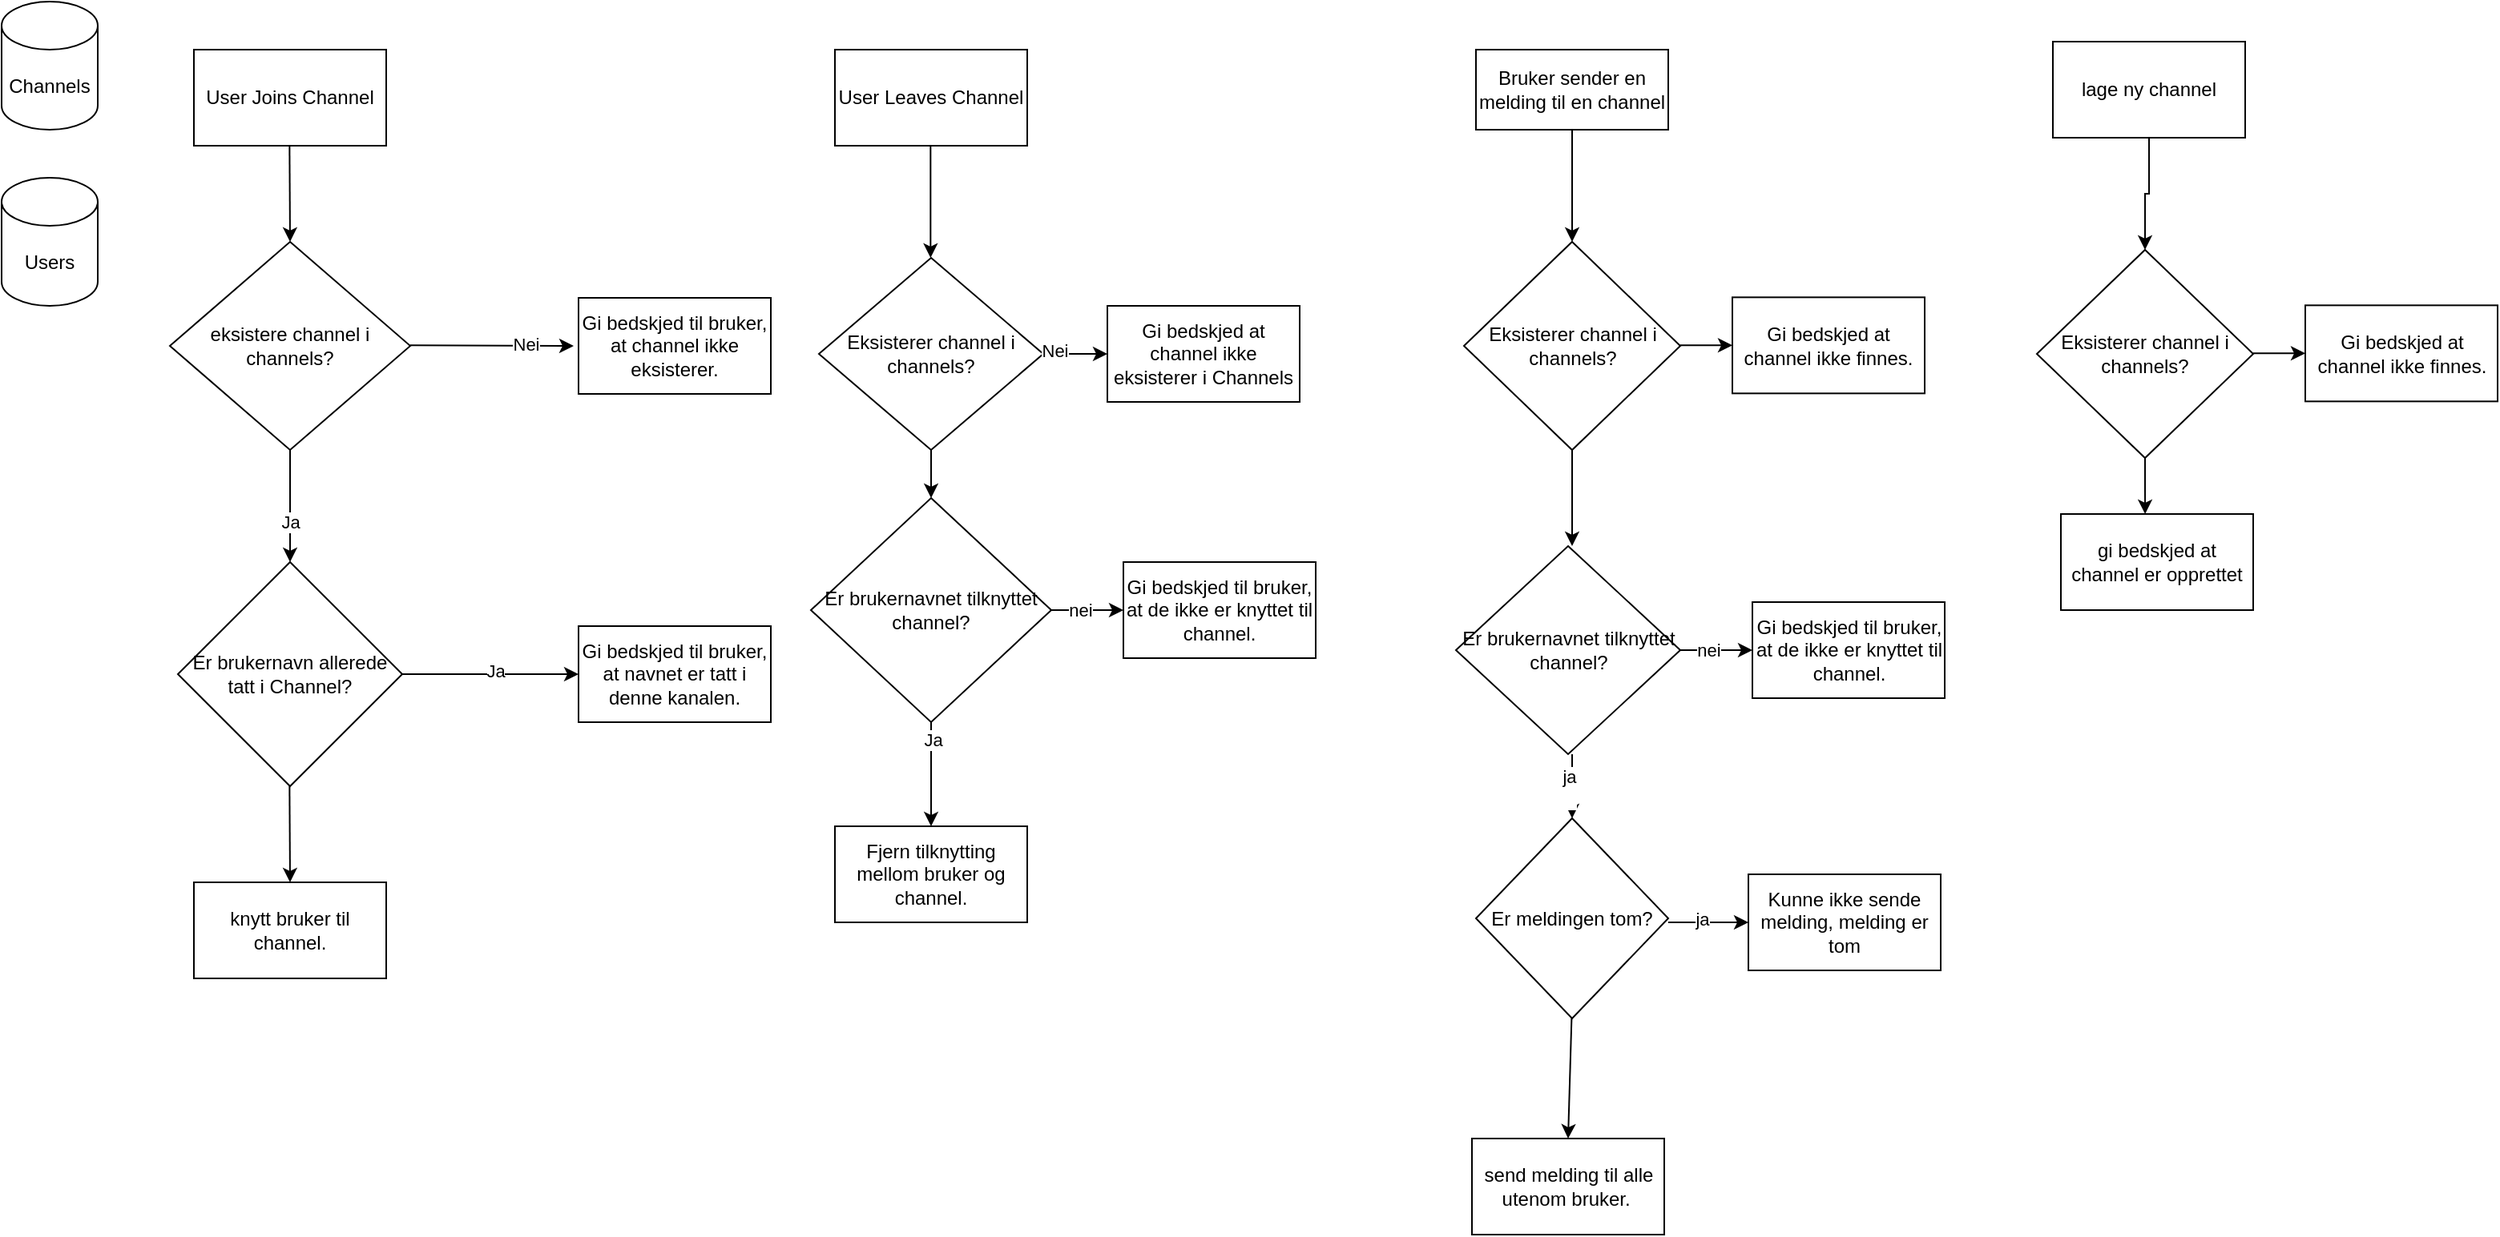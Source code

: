 <mxfile version="28.2.5" pages="8">
  <diagram id="C5RBs43oDa-KdzZeNtuy" name="grov skisse">
    <mxGraphModel dx="1019" dy="622" grid="1" gridSize="10" guides="1" tooltips="1" connect="1" arrows="1" fold="1" page="1" pageScale="1" pageWidth="827" pageHeight="1169" math="0" shadow="0">
      <root>
        <mxCell id="WIyWlLk6GJQsqaUBKTNV-0" />
        <mxCell id="WIyWlLk6GJQsqaUBKTNV-1" parent="WIyWlLk6GJQsqaUBKTNV-0" />
        <mxCell id="3oUfDyNqFSqGQM5KWP2C-1" value="Channels" style="shape=cylinder3;whiteSpace=wrap;html=1;boundedLbl=1;backgroundOutline=1;size=15;" vertex="1" parent="WIyWlLk6GJQsqaUBKTNV-1">
          <mxGeometry x="40" y="10" width="60" height="80" as="geometry" />
        </mxCell>
        <mxCell id="3oUfDyNqFSqGQM5KWP2C-2" value="Users" style="shape=cylinder3;whiteSpace=wrap;html=1;boundedLbl=1;backgroundOutline=1;size=15;" vertex="1" parent="WIyWlLk6GJQsqaUBKTNV-1">
          <mxGeometry x="40" y="120" width="60" height="80" as="geometry" />
        </mxCell>
        <mxCell id="3oUfDyNqFSqGQM5KWP2C-3" value="User Joins Channel" style="rounded=0;whiteSpace=wrap;html=1;" vertex="1" parent="WIyWlLk6GJQsqaUBKTNV-1">
          <mxGeometry x="160" y="40" width="120" height="60" as="geometry" />
        </mxCell>
        <mxCell id="3oUfDyNqFSqGQM5KWP2C-4" value="" style="endArrow=classic;html=1;rounded=0;" edge="1" parent="WIyWlLk6GJQsqaUBKTNV-1">
          <mxGeometry width="50" height="50" relative="1" as="geometry">
            <mxPoint x="219.67" y="100" as="sourcePoint" />
            <mxPoint x="220" y="160" as="targetPoint" />
          </mxGeometry>
        </mxCell>
        <mxCell id="3oUfDyNqFSqGQM5KWP2C-5" value="eksistere channel i channels?" style="rhombus;whiteSpace=wrap;html=1;" vertex="1" parent="WIyWlLk6GJQsqaUBKTNV-1">
          <mxGeometry x="145" y="160" width="150" height="130" as="geometry" />
        </mxCell>
        <mxCell id="3oUfDyNqFSqGQM5KWP2C-6" value="Gi bedskjed til bruker, at channel ikke eksisterer." style="rounded=0;whiteSpace=wrap;html=1;" vertex="1" parent="WIyWlLk6GJQsqaUBKTNV-1">
          <mxGeometry x="400" y="195" width="120" height="60" as="geometry" />
        </mxCell>
        <mxCell id="3oUfDyNqFSqGQM5KWP2C-7" value="" style="endArrow=classic;html=1;rounded=0;entryX=-0.025;entryY=0.589;entryDx=0;entryDy=0;entryPerimeter=0;" edge="1" parent="WIyWlLk6GJQsqaUBKTNV-1">
          <mxGeometry width="50" height="50" relative="1" as="geometry">
            <mxPoint x="295" y="224.67" as="sourcePoint" />
            <mxPoint x="397" y="225.01" as="targetPoint" />
          </mxGeometry>
        </mxCell>
        <mxCell id="3oUfDyNqFSqGQM5KWP2C-8" value="Nei" style="edgeLabel;html=1;align=center;verticalAlign=middle;resizable=0;points=[];" vertex="1" connectable="0" parent="3oUfDyNqFSqGQM5KWP2C-7">
          <mxGeometry x="0.399" y="1" relative="1" as="geometry">
            <mxPoint as="offset" />
          </mxGeometry>
        </mxCell>
        <mxCell id="3oUfDyNqFSqGQM5KWP2C-9" value="" style="endArrow=classic;html=1;rounded=0;exitX=0.5;exitY=1;exitDx=0;exitDy=0;" edge="1" parent="WIyWlLk6GJQsqaUBKTNV-1" source="3oUfDyNqFSqGQM5KWP2C-5">
          <mxGeometry width="50" height="50" relative="1" as="geometry">
            <mxPoint x="230" y="380" as="sourcePoint" />
            <mxPoint x="220" y="360" as="targetPoint" />
          </mxGeometry>
        </mxCell>
        <mxCell id="3oUfDyNqFSqGQM5KWP2C-10" value="Ja" style="edgeLabel;html=1;align=center;verticalAlign=middle;resizable=0;points=[];" vertex="1" connectable="0" parent="3oUfDyNqFSqGQM5KWP2C-9">
          <mxGeometry x="0.286" relative="1" as="geometry">
            <mxPoint as="offset" />
          </mxGeometry>
        </mxCell>
        <mxCell id="3oUfDyNqFSqGQM5KWP2C-11" value="Er brukernavn allerede tatt i Channel?" style="rhombus;whiteSpace=wrap;html=1;" vertex="1" parent="WIyWlLk6GJQsqaUBKTNV-1">
          <mxGeometry x="150" y="360" width="140" height="140" as="geometry" />
        </mxCell>
        <mxCell id="3oUfDyNqFSqGQM5KWP2C-12" value="" style="endArrow=classic;html=1;rounded=0;" edge="1" parent="WIyWlLk6GJQsqaUBKTNV-1" target="3oUfDyNqFSqGQM5KWP2C-13">
          <mxGeometry width="50" height="50" relative="1" as="geometry">
            <mxPoint x="290" y="430" as="sourcePoint" />
            <mxPoint x="400" y="430" as="targetPoint" />
          </mxGeometry>
        </mxCell>
        <mxCell id="3oUfDyNqFSqGQM5KWP2C-14" value="Ja" style="edgeLabel;html=1;align=center;verticalAlign=middle;resizable=0;points=[];" vertex="1" connectable="0" parent="3oUfDyNqFSqGQM5KWP2C-12">
          <mxGeometry x="0.049" y="2" relative="1" as="geometry">
            <mxPoint as="offset" />
          </mxGeometry>
        </mxCell>
        <mxCell id="3oUfDyNqFSqGQM5KWP2C-13" value="Gi bedskjed til bruker, at navnet er tatt i denne kanalen." style="rounded=0;whiteSpace=wrap;html=1;" vertex="1" parent="WIyWlLk6GJQsqaUBKTNV-1">
          <mxGeometry x="400" y="400" width="120" height="60" as="geometry" />
        </mxCell>
        <mxCell id="3oUfDyNqFSqGQM5KWP2C-15" value="" style="endArrow=classic;html=1;rounded=0;" edge="1" parent="WIyWlLk6GJQsqaUBKTNV-1">
          <mxGeometry width="50" height="50" relative="1" as="geometry">
            <mxPoint x="219.67" y="500" as="sourcePoint" />
            <mxPoint x="220" y="560" as="targetPoint" />
          </mxGeometry>
        </mxCell>
        <mxCell id="3oUfDyNqFSqGQM5KWP2C-16" value="knytt bruker til channel." style="rounded=0;whiteSpace=wrap;html=1;" vertex="1" parent="WIyWlLk6GJQsqaUBKTNV-1">
          <mxGeometry x="160" y="560" width="120" height="60" as="geometry" />
        </mxCell>
        <mxCell id="3oUfDyNqFSqGQM5KWP2C-17" value="User Leaves Channel" style="rounded=0;whiteSpace=wrap;html=1;" vertex="1" parent="WIyWlLk6GJQsqaUBKTNV-1">
          <mxGeometry x="560" y="40" width="120" height="60" as="geometry" />
        </mxCell>
        <mxCell id="3oUfDyNqFSqGQM5KWP2C-18" value="" style="endArrow=classic;html=1;rounded=0;" edge="1" parent="WIyWlLk6GJQsqaUBKTNV-1">
          <mxGeometry width="50" height="50" relative="1" as="geometry">
            <mxPoint x="619.67" y="100" as="sourcePoint" />
            <mxPoint x="619.67" y="170" as="targetPoint" />
          </mxGeometry>
        </mxCell>
        <mxCell id="3oUfDyNqFSqGQM5KWP2C-19" value="Eksisterer channel i channels?" style="rhombus;whiteSpace=wrap;html=1;" vertex="1" parent="WIyWlLk6GJQsqaUBKTNV-1">
          <mxGeometry x="550" y="170" width="140" height="120" as="geometry" />
        </mxCell>
        <mxCell id="3oUfDyNqFSqGQM5KWP2C-20" value="" style="endArrow=classic;html=1;rounded=0;" edge="1" parent="WIyWlLk6GJQsqaUBKTNV-1" target="3oUfDyNqFSqGQM5KWP2C-21">
          <mxGeometry width="50" height="50" relative="1" as="geometry">
            <mxPoint x="690" y="230" as="sourcePoint" />
            <mxPoint x="790" y="230" as="targetPoint" />
          </mxGeometry>
        </mxCell>
        <mxCell id="3oUfDyNqFSqGQM5KWP2C-22" value="Nei" style="edgeLabel;html=1;align=center;verticalAlign=middle;resizable=0;points=[];" vertex="1" connectable="0" parent="3oUfDyNqFSqGQM5KWP2C-20">
          <mxGeometry x="-0.683" y="2" relative="1" as="geometry">
            <mxPoint as="offset" />
          </mxGeometry>
        </mxCell>
        <mxCell id="3oUfDyNqFSqGQM5KWP2C-21" value="Gi bedskjed at channel ikke eksisterer i Channels" style="rounded=0;whiteSpace=wrap;html=1;" vertex="1" parent="WIyWlLk6GJQsqaUBKTNV-1">
          <mxGeometry x="730" y="200" width="120" height="60" as="geometry" />
        </mxCell>
        <mxCell id="3oUfDyNqFSqGQM5KWP2C-23" value="" style="endArrow=classic;html=1;rounded=0;" edge="1" parent="WIyWlLk6GJQsqaUBKTNV-1" target="3oUfDyNqFSqGQM5KWP2C-24">
          <mxGeometry width="50" height="50" relative="1" as="geometry">
            <mxPoint x="620" y="290" as="sourcePoint" />
            <mxPoint x="620" y="350" as="targetPoint" />
          </mxGeometry>
        </mxCell>
        <mxCell id="3oUfDyNqFSqGQM5KWP2C-24" value="Er brukernavnet tilknyttet channel?" style="rhombus;whiteSpace=wrap;html=1;" vertex="1" parent="WIyWlLk6GJQsqaUBKTNV-1">
          <mxGeometry x="545" y="320" width="150" height="140" as="geometry" />
        </mxCell>
        <mxCell id="3oUfDyNqFSqGQM5KWP2C-25" value="" style="endArrow=classic;html=1;rounded=0;" edge="1" parent="WIyWlLk6GJQsqaUBKTNV-1" target="3oUfDyNqFSqGQM5KWP2C-26">
          <mxGeometry width="50" height="50" relative="1" as="geometry">
            <mxPoint x="695" y="390" as="sourcePoint" />
            <mxPoint x="760" y="390" as="targetPoint" />
          </mxGeometry>
        </mxCell>
        <mxCell id="3oUfDyNqFSqGQM5KWP2C-29" value="nei" style="edgeLabel;html=1;align=center;verticalAlign=middle;resizable=0;points=[];" vertex="1" connectable="0" parent="3oUfDyNqFSqGQM5KWP2C-25">
          <mxGeometry x="-0.23" relative="1" as="geometry">
            <mxPoint as="offset" />
          </mxGeometry>
        </mxCell>
        <mxCell id="3oUfDyNqFSqGQM5KWP2C-26" value="Gi bedskjed til bruker, at de ikke er knyttet til channel." style="rounded=0;whiteSpace=wrap;html=1;" vertex="1" parent="WIyWlLk6GJQsqaUBKTNV-1">
          <mxGeometry x="740" y="360" width="120" height="60" as="geometry" />
        </mxCell>
        <mxCell id="3oUfDyNqFSqGQM5KWP2C-30" value="" style="endArrow=classic;html=1;rounded=0;" edge="1" parent="WIyWlLk6GJQsqaUBKTNV-1" target="3oUfDyNqFSqGQM5KWP2C-31">
          <mxGeometry width="50" height="50" relative="1" as="geometry">
            <mxPoint x="620" y="460" as="sourcePoint" />
            <mxPoint x="620" y="510" as="targetPoint" />
          </mxGeometry>
        </mxCell>
        <mxCell id="3oUfDyNqFSqGQM5KWP2C-33" value="&lt;div&gt;Ja&lt;/div&gt;" style="edgeLabel;html=1;align=center;verticalAlign=middle;resizable=0;points=[];" vertex="1" connectable="0" parent="3oUfDyNqFSqGQM5KWP2C-30">
          <mxGeometry x="-0.661" y="1" relative="1" as="geometry">
            <mxPoint as="offset" />
          </mxGeometry>
        </mxCell>
        <mxCell id="3oUfDyNqFSqGQM5KWP2C-31" value="Fjern tilknytting mellom bruker og channel." style="rounded=0;whiteSpace=wrap;html=1;" vertex="1" parent="WIyWlLk6GJQsqaUBKTNV-1">
          <mxGeometry x="560" y="525" width="120" height="60" as="geometry" />
        </mxCell>
        <mxCell id="3oUfDyNqFSqGQM5KWP2C-34" value="Bruker sender en melding til en channel" style="rounded=0;whiteSpace=wrap;html=1;" vertex="1" parent="WIyWlLk6GJQsqaUBKTNV-1">
          <mxGeometry x="960" y="40" width="120" height="50" as="geometry" />
        </mxCell>
        <mxCell id="3oUfDyNqFSqGQM5KWP2C-35" value="Eksisterer channel i channels?" style="rhombus;whiteSpace=wrap;html=1;" vertex="1" parent="WIyWlLk6GJQsqaUBKTNV-1">
          <mxGeometry x="952.5" y="160" width="135" height="130" as="geometry" />
        </mxCell>
        <mxCell id="3oUfDyNqFSqGQM5KWP2C-38" value="" style="endArrow=classic;html=1;rounded=0;entryX=0.5;entryY=0;entryDx=0;entryDy=0;" edge="1" parent="WIyWlLk6GJQsqaUBKTNV-1" target="3oUfDyNqFSqGQM5KWP2C-35">
          <mxGeometry width="50" height="50" relative="1" as="geometry">
            <mxPoint x="1020" y="90" as="sourcePoint" />
            <mxPoint x="1070" y="40" as="targetPoint" />
          </mxGeometry>
        </mxCell>
        <mxCell id="3oUfDyNqFSqGQM5KWP2C-39" value="" style="endArrow=classic;html=1;rounded=0;" edge="1" parent="WIyWlLk6GJQsqaUBKTNV-1" target="3oUfDyNqFSqGQM5KWP2C-40">
          <mxGeometry width="50" height="50" relative="1" as="geometry">
            <mxPoint x="1087.5" y="224.67" as="sourcePoint" />
            <mxPoint x="1180" y="224.67" as="targetPoint" />
          </mxGeometry>
        </mxCell>
        <mxCell id="3oUfDyNqFSqGQM5KWP2C-40" value="Gi bedskjed at channel ikke finnes." style="rounded=0;whiteSpace=wrap;html=1;" vertex="1" parent="WIyWlLk6GJQsqaUBKTNV-1">
          <mxGeometry x="1120" y="194.67" width="120" height="60" as="geometry" />
        </mxCell>
        <mxCell id="3oUfDyNqFSqGQM5KWP2C-42" value="Er brukernavnet tilknyttet channel?" style="rhombus;whiteSpace=wrap;html=1;" vertex="1" parent="WIyWlLk6GJQsqaUBKTNV-1">
          <mxGeometry x="947.5" y="350" width="140" height="130" as="geometry" />
        </mxCell>
        <mxCell id="3oUfDyNqFSqGQM5KWP2C-43" value="" style="endArrow=classic;html=1;rounded=0;" edge="1" parent="WIyWlLk6GJQsqaUBKTNV-1">
          <mxGeometry width="50" height="50" relative="1" as="geometry">
            <mxPoint x="1020" y="290" as="sourcePoint" />
            <mxPoint x="1020" y="350" as="targetPoint" />
          </mxGeometry>
        </mxCell>
        <mxCell id="3oUfDyNqFSqGQM5KWP2C-44" value="" style="endArrow=classic;html=1;rounded=0;" edge="1" parent="WIyWlLk6GJQsqaUBKTNV-1" target="3oUfDyNqFSqGQM5KWP2C-46">
          <mxGeometry width="50" height="50" relative="1" as="geometry">
            <mxPoint x="1087.5" y="415" as="sourcePoint" />
            <mxPoint x="1152.5" y="415" as="targetPoint" />
          </mxGeometry>
        </mxCell>
        <mxCell id="3oUfDyNqFSqGQM5KWP2C-45" value="nei" style="edgeLabel;html=1;align=center;verticalAlign=middle;resizable=0;points=[];" vertex="1" connectable="0" parent="3oUfDyNqFSqGQM5KWP2C-44">
          <mxGeometry x="-0.23" relative="1" as="geometry">
            <mxPoint as="offset" />
          </mxGeometry>
        </mxCell>
        <mxCell id="3oUfDyNqFSqGQM5KWP2C-46" value="Gi bedskjed til bruker, at de ikke er knyttet til channel." style="rounded=0;whiteSpace=wrap;html=1;" vertex="1" parent="WIyWlLk6GJQsqaUBKTNV-1">
          <mxGeometry x="1132.5" y="385" width="120" height="60" as="geometry" />
        </mxCell>
        <mxCell id="3oUfDyNqFSqGQM5KWP2C-47" value="Er meldingen tom?" style="rhombus;whiteSpace=wrap;html=1;" vertex="1" parent="WIyWlLk6GJQsqaUBKTNV-1">
          <mxGeometry x="960" y="520" width="120" height="125" as="geometry" />
        </mxCell>
        <mxCell id="3oUfDyNqFSqGQM5KWP2C-48" value="" style="endArrow=classic;html=1;rounded=0;" edge="1" parent="WIyWlLk6GJQsqaUBKTNV-1" target="3oUfDyNqFSqGQM5KWP2C-49">
          <mxGeometry width="50" height="50" relative="1" as="geometry">
            <mxPoint x="1080" y="585" as="sourcePoint" />
            <mxPoint x="1130" y="585" as="targetPoint" />
          </mxGeometry>
        </mxCell>
        <mxCell id="3oUfDyNqFSqGQM5KWP2C-50" value="ja" style="edgeLabel;html=1;align=center;verticalAlign=middle;resizable=0;points=[];" vertex="1" connectable="0" parent="3oUfDyNqFSqGQM5KWP2C-48">
          <mxGeometry x="-0.187" y="2" relative="1" as="geometry">
            <mxPoint as="offset" />
          </mxGeometry>
        </mxCell>
        <mxCell id="3oUfDyNqFSqGQM5KWP2C-49" value="Kunne ikke sende melding, melding er tom" style="rounded=0;whiteSpace=wrap;html=1;" vertex="1" parent="WIyWlLk6GJQsqaUBKTNV-1">
          <mxGeometry x="1130" y="555" width="120" height="60" as="geometry" />
        </mxCell>
        <mxCell id="3oUfDyNqFSqGQM5KWP2C-51" value="" style="endArrow=classic;html=1;rounded=0;entryX=0.5;entryY=0;entryDx=0;entryDy=0;" edge="1" parent="WIyWlLk6GJQsqaUBKTNV-1" target="3oUfDyNqFSqGQM5KWP2C-47">
          <mxGeometry width="50" height="50" relative="1" as="geometry">
            <mxPoint x="1020" y="480" as="sourcePoint" />
            <mxPoint x="1070" y="430" as="targetPoint" />
          </mxGeometry>
        </mxCell>
        <mxCell id="3oUfDyNqFSqGQM5KWP2C-52" value="&lt;div&gt;ja&lt;/div&gt;&lt;div&gt;&lt;br&gt;&lt;/div&gt;" style="edgeLabel;html=1;align=center;verticalAlign=middle;resizable=0;points=[];" vertex="1" connectable="0" parent="3oUfDyNqFSqGQM5KWP2C-51">
          <mxGeometry x="0.04" y="-2" relative="1" as="geometry">
            <mxPoint as="offset" />
          </mxGeometry>
        </mxCell>
        <mxCell id="3oUfDyNqFSqGQM5KWP2C-53" value="send melding til alle utenom bruker.&amp;nbsp;" style="rounded=0;whiteSpace=wrap;html=1;" vertex="1" parent="WIyWlLk6GJQsqaUBKTNV-1">
          <mxGeometry x="957.5" y="720" width="120" height="60" as="geometry" />
        </mxCell>
        <mxCell id="3oUfDyNqFSqGQM5KWP2C-54" value="" style="endArrow=classic;html=1;rounded=0;entryX=0.5;entryY=0;entryDx=0;entryDy=0;" edge="1" parent="WIyWlLk6GJQsqaUBKTNV-1" target="3oUfDyNqFSqGQM5KWP2C-53">
          <mxGeometry width="50" height="50" relative="1" as="geometry">
            <mxPoint x="1019.69" y="645" as="sourcePoint" />
            <mxPoint x="1019.67" y="700" as="targetPoint" />
          </mxGeometry>
        </mxCell>
        <mxCell id="3oUfDyNqFSqGQM5KWP2C-59" style="edgeStyle=orthogonalEdgeStyle;rounded=0;orthogonalLoop=1;jettySize=auto;html=1;entryX=0.5;entryY=0;entryDx=0;entryDy=0;" edge="1" parent="WIyWlLk6GJQsqaUBKTNV-1" source="3oUfDyNqFSqGQM5KWP2C-55" target="3oUfDyNqFSqGQM5KWP2C-56">
          <mxGeometry relative="1" as="geometry" />
        </mxCell>
        <mxCell id="3oUfDyNqFSqGQM5KWP2C-55" value="lage ny channel" style="rounded=0;whiteSpace=wrap;html=1;" vertex="1" parent="WIyWlLk6GJQsqaUBKTNV-1">
          <mxGeometry x="1320" y="35" width="120" height="60" as="geometry" />
        </mxCell>
        <mxCell id="3oUfDyNqFSqGQM5KWP2C-56" value="Eksisterer channel i channels?" style="rhombus;whiteSpace=wrap;html=1;" vertex="1" parent="WIyWlLk6GJQsqaUBKTNV-1">
          <mxGeometry x="1310" y="165" width="135" height="130" as="geometry" />
        </mxCell>
        <mxCell id="3oUfDyNqFSqGQM5KWP2C-57" value="" style="endArrow=classic;html=1;rounded=0;" edge="1" parent="WIyWlLk6GJQsqaUBKTNV-1" target="3oUfDyNqFSqGQM5KWP2C-58">
          <mxGeometry width="50" height="50" relative="1" as="geometry">
            <mxPoint x="1445" y="229.67" as="sourcePoint" />
            <mxPoint x="1537.5" y="229.67" as="targetPoint" />
          </mxGeometry>
        </mxCell>
        <mxCell id="3oUfDyNqFSqGQM5KWP2C-58" value="Gi bedskjed at channel ikke finnes." style="rounded=0;whiteSpace=wrap;html=1;" vertex="1" parent="WIyWlLk6GJQsqaUBKTNV-1">
          <mxGeometry x="1477.5" y="199.67" width="120" height="60" as="geometry" />
        </mxCell>
        <mxCell id="3oUfDyNqFSqGQM5KWP2C-60" value="gi bedskjed at channel er opprettet" style="rounded=0;whiteSpace=wrap;html=1;" vertex="1" parent="WIyWlLk6GJQsqaUBKTNV-1">
          <mxGeometry x="1325" y="330" width="120" height="60" as="geometry" />
        </mxCell>
        <mxCell id="3oUfDyNqFSqGQM5KWP2C-61" style="edgeStyle=orthogonalEdgeStyle;rounded=0;orthogonalLoop=1;jettySize=auto;html=1;entryX=0.438;entryY=0;entryDx=0;entryDy=0;entryPerimeter=0;" edge="1" parent="WIyWlLk6GJQsqaUBKTNV-1" source="3oUfDyNqFSqGQM5KWP2C-56" target="3oUfDyNqFSqGQM5KWP2C-60">
          <mxGeometry relative="1" as="geometry" />
        </mxCell>
      </root>
    </mxGraphModel>
  </diagram>
  <diagram id="xVZnISn7AvzGw98ddIi1" name="full flow join channel">
    <mxGraphModel dx="1097" dy="670" grid="1" gridSize="10" guides="1" tooltips="1" connect="1" arrows="1" fold="1" page="1" pageScale="1" pageWidth="850" pageHeight="1100" math="0" shadow="0">
      <root>
        <mxCell id="0" />
        <mxCell id="1" parent="0" />
        <mxCell id="vgiXF06qbJuiWbsoq9dZ-3" value="Actor" style="shape=umlActor;verticalLabelPosition=bottom;verticalAlign=top;html=1;outlineConnect=0;" vertex="1" parent="1">
          <mxGeometry x="300" y="40" width="30" height="60" as="geometry" />
        </mxCell>
        <mxCell id="vgiXF06qbJuiWbsoq9dZ-7" style="edgeStyle=orthogonalEdgeStyle;rounded=0;orthogonalLoop=1;jettySize=auto;html=1;entryX=0.5;entryY=0;entryDx=0;entryDy=0;" edge="1" parent="1" source="vgiXF06qbJuiWbsoq9dZ-4" target="vgiXF06qbJuiWbsoq9dZ-6">
          <mxGeometry relative="1" as="geometry" />
        </mxCell>
        <mxCell id="vgiXF06qbJuiWbsoq9dZ-4" value="Skriver inn channelname i chat-room input box" style="rounded=0;whiteSpace=wrap;html=1;" vertex="1" parent="1">
          <mxGeometry x="230" y="160" width="210" height="60" as="geometry" />
        </mxCell>
        <mxCell id="vgiXF06qbJuiWbsoq9dZ-5" style="edgeStyle=orthogonalEdgeStyle;rounded=0;orthogonalLoop=1;jettySize=auto;html=1;entryX=0.405;entryY=0;entryDx=0;entryDy=0;entryPerimeter=0;" edge="1" parent="1" source="vgiXF06qbJuiWbsoq9dZ-3" target="vgiXF06qbJuiWbsoq9dZ-4">
          <mxGeometry relative="1" as="geometry" />
        </mxCell>
        <mxCell id="vgiXF06qbJuiWbsoq9dZ-15" style="edgeStyle=orthogonalEdgeStyle;rounded=0;orthogonalLoop=1;jettySize=auto;html=1;entryX=0.5;entryY=0;entryDx=0;entryDy=0;" edge="1" parent="1" source="vgiXF06qbJuiWbsoq9dZ-6" target="vgiXF06qbJuiWbsoq9dZ-10">
          <mxGeometry relative="1" as="geometry" />
        </mxCell>
        <mxCell id="vgiXF06qbJuiWbsoq9dZ-6" value="trykker på join room knapp" style="rounded=0;whiteSpace=wrap;html=1;" vertex="1" parent="1">
          <mxGeometry x="275" y="270" width="120" height="60" as="geometry" />
        </mxCell>
        <mxCell id="vgiXF06qbJuiWbsoq9dZ-8" value="&#39;Front-End" style="swimlane;startSize=0;" vertex="1" parent="1">
          <mxGeometry x="170" y="10" width="520" height="520" as="geometry" />
        </mxCell>
        <mxCell id="vgiXF06qbJuiWbsoq9dZ-13" style="edgeStyle=orthogonalEdgeStyle;rounded=0;orthogonalLoop=1;jettySize=auto;html=1;entryX=0;entryY=0.5;entryDx=0;entryDy=0;" edge="1" parent="vgiXF06qbJuiWbsoq9dZ-8" source="vgiXF06qbJuiWbsoq9dZ-10" target="vgiXF06qbJuiWbsoq9dZ-11">
          <mxGeometry relative="1" as="geometry" />
        </mxCell>
        <mxCell id="vgiXF06qbJuiWbsoq9dZ-10" value="Har vi et brukernavn aktivt?" style="rhombus;whiteSpace=wrap;html=1;" vertex="1" parent="vgiXF06qbJuiWbsoq9dZ-8">
          <mxGeometry x="130" y="350" width="80" height="80" as="geometry" />
        </mxCell>
        <mxCell id="vgiXF06qbJuiWbsoq9dZ-14" style="edgeStyle=orthogonalEdgeStyle;rounded=0;orthogonalLoop=1;jettySize=auto;html=1;entryX=0;entryY=0.5;entryDx=0;entryDy=0;" edge="1" parent="vgiXF06qbJuiWbsoq9dZ-8" source="vgiXF06qbJuiWbsoq9dZ-11" target="vgiXF06qbJuiWbsoq9dZ-12">
          <mxGeometry relative="1" as="geometry" />
        </mxCell>
        <mxCell id="vgiXF06qbJuiWbsoq9dZ-11" value="diaply error ved brukernavn input box, at brukernavn mangler" style="rounded=0;whiteSpace=wrap;html=1;" vertex="1" parent="vgiXF06qbJuiWbsoq9dZ-8">
          <mxGeometry x="240" y="360" width="120" height="60" as="geometry" />
        </mxCell>
        <mxCell id="vgiXF06qbJuiWbsoq9dZ-12" value="join request avbrytes" style="rounded=0;whiteSpace=wrap;html=1;" vertex="1" parent="vgiXF06qbJuiWbsoq9dZ-8">
          <mxGeometry x="390" y="360" width="120" height="60" as="geometry" />
        </mxCell>
        <mxCell id="vgiXF06qbJuiWbsoq9dZ-16" value="send brukernavn og channel navn som en join request til backend" style="rounded=0;whiteSpace=wrap;html=1;" vertex="1" parent="vgiXF06qbJuiWbsoq9dZ-8">
          <mxGeometry x="110" y="450" width="120" height="60" as="geometry" />
        </mxCell>
        <mxCell id="vgiXF06qbJuiWbsoq9dZ-35" style="edgeStyle=orthogonalEdgeStyle;rounded=0;orthogonalLoop=1;jettySize=auto;html=1;entryX=0.448;entryY=0.026;entryDx=0;entryDy=0;entryPerimeter=0;" edge="1" parent="vgiXF06qbJuiWbsoq9dZ-8" source="vgiXF06qbJuiWbsoq9dZ-10" target="vgiXF06qbJuiWbsoq9dZ-16">
          <mxGeometry relative="1" as="geometry" />
        </mxCell>
        <mxCell id="vgiXF06qbJuiWbsoq9dZ-17" value="" style="swimlane;startSize=0;" vertex="1" parent="1">
          <mxGeometry x="170" y="560" width="520" height="750" as="geometry" />
        </mxCell>
        <mxCell id="vgiXF06qbJuiWbsoq9dZ-1" value="Channels" style="shape=cylinder3;whiteSpace=wrap;html=1;boundedLbl=1;backgroundOutline=1;size=15;" vertex="1" parent="vgiXF06qbJuiWbsoq9dZ-17">
          <mxGeometry x="30" y="360" width="60" height="80" as="geometry" />
        </mxCell>
        <mxCell id="vgiXF06qbJuiWbsoq9dZ-2" value="Users" style="shape=cylinder3;whiteSpace=wrap;html=1;boundedLbl=1;backgroundOutline=1;size=15;" vertex="1" parent="vgiXF06qbJuiWbsoq9dZ-17">
          <mxGeometry x="20" y="155" width="60" height="80" as="geometry" />
        </mxCell>
        <mxCell id="vgiXF06qbJuiWbsoq9dZ-21" style="edgeStyle=orthogonalEdgeStyle;rounded=0;orthogonalLoop=1;jettySize=auto;html=1;entryX=0.5;entryY=0;entryDx=0;entryDy=0;" edge="1" parent="vgiXF06qbJuiWbsoq9dZ-17" source="vgiXF06qbJuiWbsoq9dZ-18" target="vgiXF06qbJuiWbsoq9dZ-20">
          <mxGeometry relative="1" as="geometry" />
        </mxCell>
        <mxCell id="vgiXF06qbJuiWbsoq9dZ-18" value="backend mottar en join request fra frontend" style="rounded=0;whiteSpace=wrap;html=1;" vertex="1" parent="vgiXF06qbJuiWbsoq9dZ-17">
          <mxGeometry x="110" y="40" width="120" height="60" as="geometry" />
        </mxCell>
        <mxCell id="vgiXF06qbJuiWbsoq9dZ-24" style="edgeStyle=orthogonalEdgeStyle;rounded=0;orthogonalLoop=1;jettySize=auto;html=1;entryX=0;entryY=0.5;entryDx=0;entryDy=0;" edge="1" parent="vgiXF06qbJuiWbsoq9dZ-17" source="vgiXF06qbJuiWbsoq9dZ-20" target="vgiXF06qbJuiWbsoq9dZ-23">
          <mxGeometry relative="1" as="geometry" />
        </mxCell>
        <mxCell id="vgiXF06qbJuiWbsoq9dZ-28" style="edgeStyle=orthogonalEdgeStyle;rounded=0;orthogonalLoop=1;jettySize=auto;html=1;entryX=0.5;entryY=0;entryDx=0;entryDy=0;" edge="1" parent="vgiXF06qbJuiWbsoq9dZ-17" source="vgiXF06qbJuiWbsoq9dZ-20" target="vgiXF06qbJuiWbsoq9dZ-25">
          <mxGeometry relative="1" as="geometry" />
        </mxCell>
        <mxCell id="vgiXF06qbJuiWbsoq9dZ-20" value="Er bruker en gyldig bruker?" style="rhombus;whiteSpace=wrap;html=1;" vertex="1" parent="vgiXF06qbJuiWbsoq9dZ-17">
          <mxGeometry x="130" y="130" width="150" height="150" as="geometry" />
        </mxCell>
        <mxCell id="vgiXF06qbJuiWbsoq9dZ-22" value="" style="endArrow=classic;html=1;rounded=0;entryX=0;entryY=0.5;entryDx=0;entryDy=0;" edge="1" parent="vgiXF06qbJuiWbsoq9dZ-17" target="vgiXF06qbJuiWbsoq9dZ-20">
          <mxGeometry width="50" height="50" relative="1" as="geometry">
            <mxPoint x="80" y="205" as="sourcePoint" />
            <mxPoint x="130" y="155" as="targetPoint" />
          </mxGeometry>
        </mxCell>
        <mxCell id="vgiXF06qbJuiWbsoq9dZ-23" value="send tilbake en bad request, bruker er ikke gyldig" style="rounded=0;whiteSpace=wrap;html=1;" vertex="1" parent="vgiXF06qbJuiWbsoq9dZ-17">
          <mxGeometry x="330" y="175" width="120" height="60" as="geometry" />
        </mxCell>
        <mxCell id="vgiXF06qbJuiWbsoq9dZ-32" style="edgeStyle=orthogonalEdgeStyle;rounded=0;orthogonalLoop=1;jettySize=auto;html=1;entryX=0.5;entryY=0;entryDx=0;entryDy=0;" edge="1" parent="vgiXF06qbJuiWbsoq9dZ-17" source="vgiXF06qbJuiWbsoq9dZ-25" target="vgiXF06qbJuiWbsoq9dZ-29">
          <mxGeometry relative="1" as="geometry" />
        </mxCell>
        <mxCell id="vgiXF06qbJuiWbsoq9dZ-25" value="er det en gyldig channel?" style="rhombus;whiteSpace=wrap;html=1;" vertex="1" parent="vgiXF06qbJuiWbsoq9dZ-17">
          <mxGeometry x="117.5" y="310" width="175" height="140" as="geometry" />
        </mxCell>
        <mxCell id="vgiXF06qbJuiWbsoq9dZ-26" style="edgeStyle=orthogonalEdgeStyle;rounded=0;orthogonalLoop=1;jettySize=auto;html=1;entryX=0;entryY=0.5;entryDx=0;entryDy=0;" edge="1" parent="vgiXF06qbJuiWbsoq9dZ-17" target="vgiXF06qbJuiWbsoq9dZ-27">
          <mxGeometry relative="1" as="geometry">
            <mxPoint x="292.5" y="380" as="sourcePoint" />
          </mxGeometry>
        </mxCell>
        <mxCell id="vgiXF06qbJuiWbsoq9dZ-27" value="send tilbake en bad request, channel er ikke gyldig" style="rounded=0;whiteSpace=wrap;html=1;" vertex="1" parent="vgiXF06qbJuiWbsoq9dZ-17">
          <mxGeometry x="342.5" y="350" width="120" height="60" as="geometry" />
        </mxCell>
        <mxCell id="vgiXF06qbJuiWbsoq9dZ-33" style="edgeStyle=orthogonalEdgeStyle;rounded=0;orthogonalLoop=1;jettySize=auto;html=1;entryX=0.5;entryY=0;entryDx=0;entryDy=0;" edge="1" parent="vgiXF06qbJuiWbsoq9dZ-17" source="vgiXF06qbJuiWbsoq9dZ-29" target="vgiXF06qbJuiWbsoq9dZ-31">
          <mxGeometry relative="1" as="geometry" />
        </mxCell>
        <mxCell id="vgiXF06qbJuiWbsoq9dZ-29" value="sett opp relasjon mellom bruker og channel" style="rounded=0;whiteSpace=wrap;html=1;" vertex="1" parent="vgiXF06qbJuiWbsoq9dZ-17">
          <mxGeometry x="145" y="470" width="120" height="60" as="geometry" />
        </mxCell>
        <mxCell id="vgiXF06qbJuiWbsoq9dZ-30" value="returner connection til channel til bruker" style="rounded=0;whiteSpace=wrap;html=1;" vertex="1" parent="vgiXF06qbJuiWbsoq9dZ-17">
          <mxGeometry x="145" y="650" width="120" height="60" as="geometry" />
        </mxCell>
        <mxCell id="vgiXF06qbJuiWbsoq9dZ-34" style="edgeStyle=orthogonalEdgeStyle;rounded=0;orthogonalLoop=1;jettySize=auto;html=1;entryX=0.5;entryY=0;entryDx=0;entryDy=0;" edge="1" parent="vgiXF06qbJuiWbsoq9dZ-17" source="vgiXF06qbJuiWbsoq9dZ-31" target="vgiXF06qbJuiWbsoq9dZ-30">
          <mxGeometry relative="1" as="geometry" />
        </mxCell>
        <mxCell id="vgiXF06qbJuiWbsoq9dZ-31" value="hent innn chattehistorikk fra channel." style="rounded=0;whiteSpace=wrap;html=1;" vertex="1" parent="vgiXF06qbJuiWbsoq9dZ-17">
          <mxGeometry x="145" y="560" width="120" height="60" as="geometry" />
        </mxCell>
        <mxCell id="vgiXF06qbJuiWbsoq9dZ-19" style="edgeStyle=orthogonalEdgeStyle;rounded=0;orthogonalLoop=1;jettySize=auto;html=1;" edge="1" parent="1" source="vgiXF06qbJuiWbsoq9dZ-16" target="vgiXF06qbJuiWbsoq9dZ-18">
          <mxGeometry relative="1" as="geometry" />
        </mxCell>
      </root>
    </mxGraphModel>
  </diagram>
  <diagram id="rgKuOkWBvYDV3qbMfGa4" name="full flow leave channel">
    <mxGraphModel dx="1426" dy="871" grid="1" gridSize="10" guides="1" tooltips="1" connect="1" arrows="1" fold="1" page="1" pageScale="1" pageWidth="850" pageHeight="1100" math="0" shadow="0">
      <root>
        <mxCell id="0" />
        <mxCell id="1" parent="0" />
      </root>
    </mxGraphModel>
  </diagram>
  <diagram id="HXMGeu5hIymuOnTI1UiC" name="full flow start channel">
    <mxGraphModel dx="1426" dy="871" grid="1" gridSize="10" guides="1" tooltips="1" connect="1" arrows="1" fold="1" page="1" pageScale="1" pageWidth="850" pageHeight="1100" math="0" shadow="0">
      <root>
        <mxCell id="0" />
        <mxCell id="1" parent="0" />
      </root>
    </mxGraphModel>
  </diagram>
  <diagram id="OCd0CVTw-rYHxS6Hl_bP" name="full flow send message">
    <mxGraphModel dx="1426" dy="871" grid="1" gridSize="10" guides="1" tooltips="1" connect="1" arrows="1" fold="1" page="1" pageScale="1" pageWidth="850" pageHeight="1100" math="0" shadow="0">
      <root>
        <mxCell id="0" />
        <mxCell id="1" parent="0" />
      </root>
    </mxGraphModel>
  </diagram>
  <diagram id="2De1whhGcd98VZfycgIz" name="tracke likes, flytte mest likt til star board">
    <mxGraphModel dx="1426" dy="871" grid="1" gridSize="10" guides="1" tooltips="1" connect="1" arrows="1" fold="1" page="1" pageScale="1" pageWidth="850" pageHeight="1100" math="0" shadow="0">
      <root>
        <mxCell id="0" />
        <mxCell id="1" parent="0" />
      </root>
    </mxGraphModel>
  </diagram>
  <diagram id="uVF_nmRsOPjMo5J7D0l1" name="historikk-tracking med CRUD muligheter">
    <mxGraphModel dx="1426" dy="871" grid="1" gridSize="10" guides="1" tooltips="1" connect="1" arrows="1" fold="1" page="1" pageScale="1" pageWidth="850" pageHeight="1100" math="0" shadow="0">
      <root>
        <mxCell id="0" />
        <mxCell id="1" parent="0" />
      </root>
    </mxGraphModel>
  </diagram>
  <diagram id="4cYBFyo_69pi0TS-4FOL" name="tracke-dislikes-block-hvis-man-har-mange">
    <mxGraphModel dx="1426" dy="871" grid="1" gridSize="10" guides="1" tooltips="1" connect="1" arrows="1" fold="1" page="1" pageScale="1" pageWidth="850" pageHeight="1100" math="0" shadow="0">
      <root>
        <mxCell id="0" />
        <mxCell id="1" parent="0" />
      </root>
    </mxGraphModel>
  </diagram>
</mxfile>
